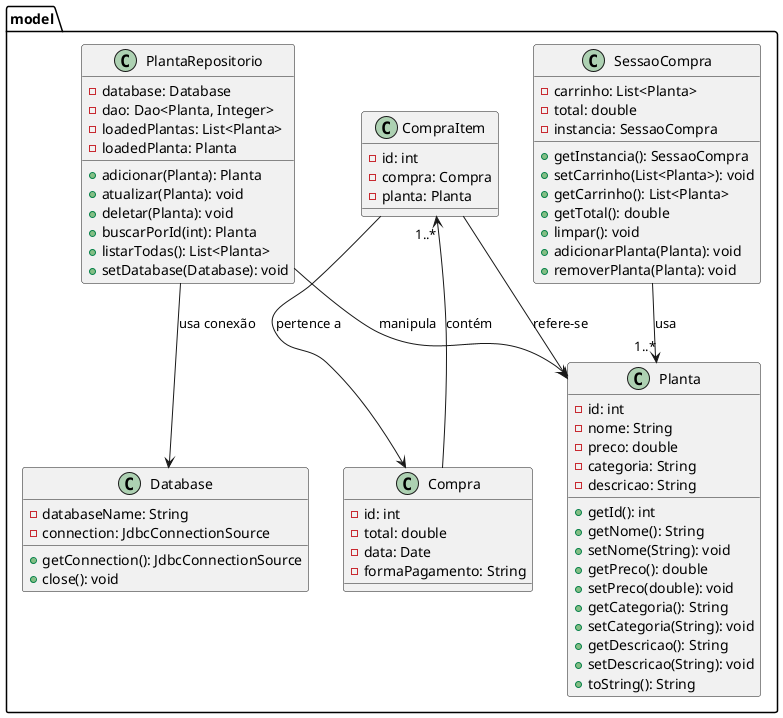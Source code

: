 @startuml

package model {

    class Planta {
        - id: int
        - nome: String
        - preco: double
        - categoria: String
        - descricao: String
        + getId(): int
        + getNome(): String
        + setNome(String): void
        + getPreco(): double
        + setPreco(double): void
        + getCategoria(): String
        + setCategoria(String): void
        + getDescricao(): String
        + setDescricao(String): void
        + toString(): String
    }

    class SessaoCompra {
        - carrinho: List<Planta>
        - total: double
        - instancia: SessaoCompra
        + getInstancia(): SessaoCompra
        + setCarrinho(List<Planta>): void
        + getCarrinho(): List<Planta>
        + getTotal(): double
        + limpar(): void
        + adicionarPlanta(Planta): void
        + removerPlanta(Planta): void
    }

    class Compra {
        - id: int
        - total: double
        - data: Date
        - formaPagamento: String
    }

    class CompraItem {
        - id: int
        - compra: Compra
        - planta: Planta
    }

    class PlantaRepositorio {
        - database: Database
        - dao: Dao<Planta, Integer>
        - loadedPlantas: List<Planta>
        - loadedPlanta: Planta
        + adicionar(Planta): Planta
        + atualizar(Planta): void
        + deletar(Planta): void
        + buscarPorId(int): Planta
        + listarTodas(): List<Planta>
        + setDatabase(Database): void
    }

    class Database {
        - databaseName: String
        - connection: JdbcConnectionSource
        + getConnection(): JdbcConnectionSource
        + close(): void
    }

    SessaoCompra --> "1..*" Planta : usa
    CompraItem --> Planta : refere-se
    CompraItem --> Compra : pertence a
    PlantaRepositorio --> Planta : manipula
    PlantaRepositorio --> Database : usa conexão
    Compra --> "1..*" CompraItem : contém

}

@enduml

